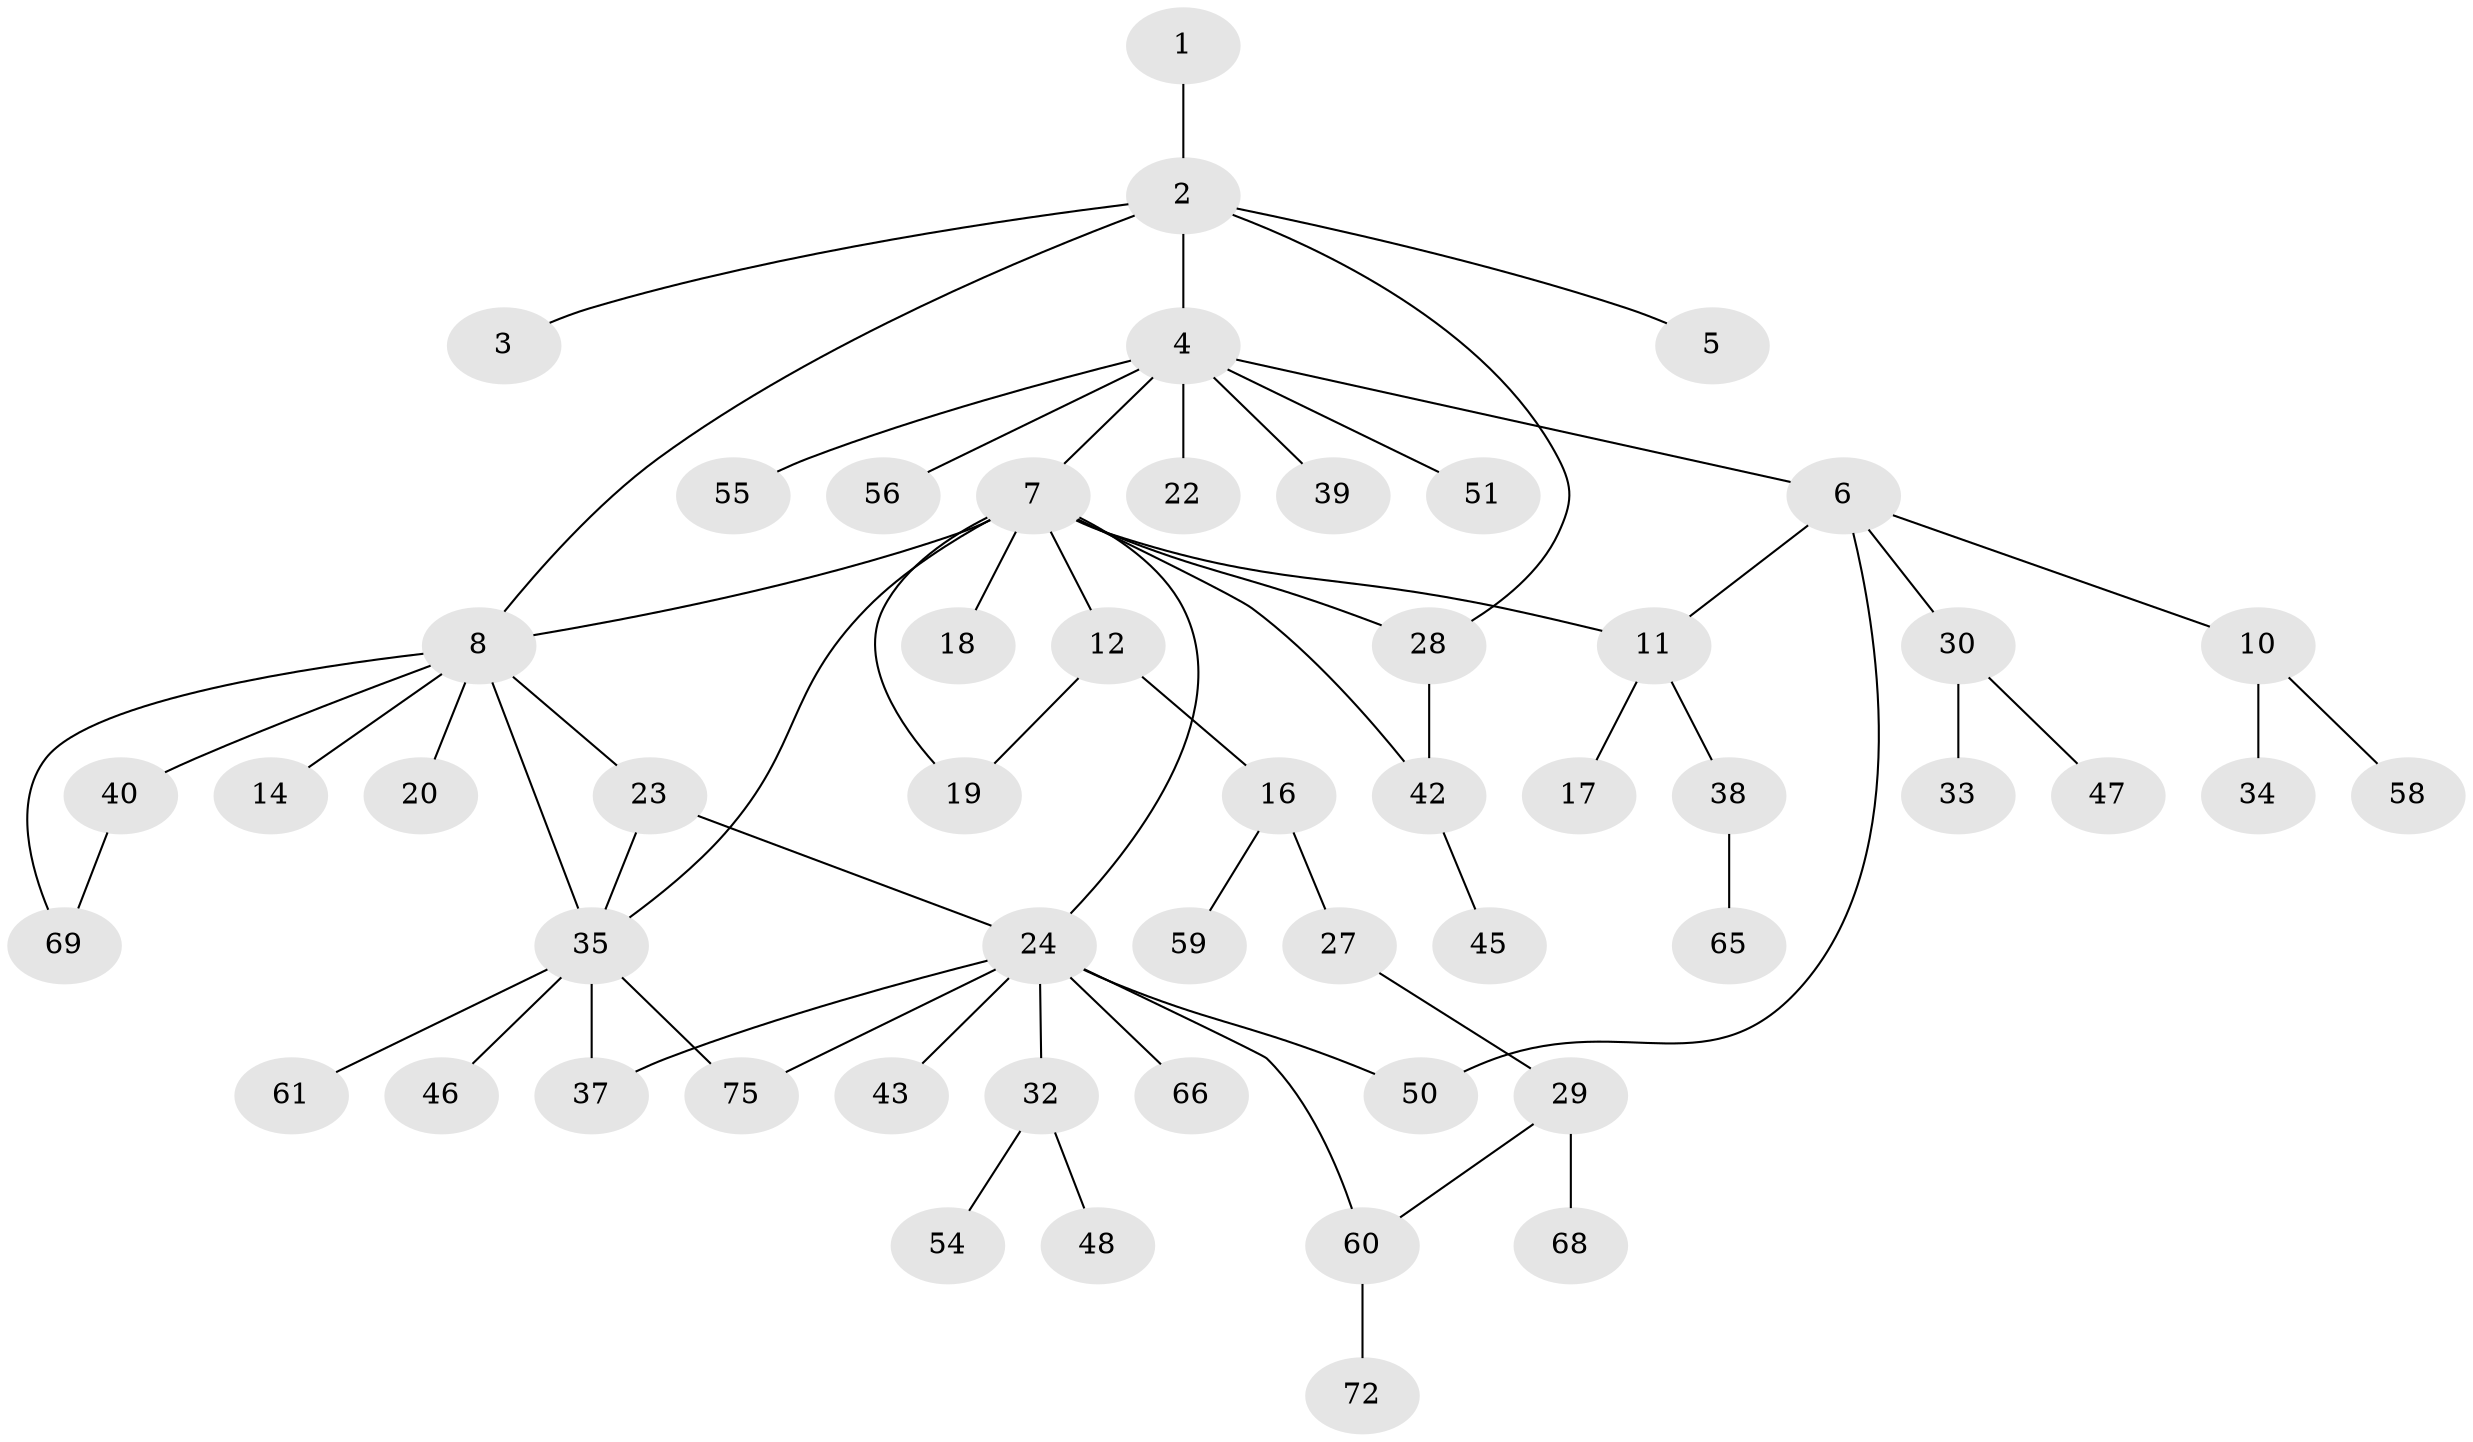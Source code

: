 // original degree distribution, {1: 0.47368421052631576, 7: 0.013157894736842105, 8: 0.013157894736842105, 6: 0.039473684210526314, 10: 0.013157894736842105, 4: 0.11842105263157894, 3: 0.07894736842105263, 2: 0.23684210526315788, 9: 0.013157894736842105}
// Generated by graph-tools (version 1.1) at 2025/41/03/06/25 10:41:47]
// undirected, 53 vertices, 65 edges
graph export_dot {
graph [start="1"]
  node [color=gray90,style=filled];
  1;
  2 [super="+57"];
  3;
  4 [super="+44"];
  5;
  6 [super="+36"];
  7 [super="+21"];
  8 [super="+9"];
  10 [super="+13"];
  11 [super="+15"];
  12;
  14 [super="+70"];
  16 [super="+25"];
  17;
  18;
  19;
  20 [super="+62"];
  22;
  23;
  24 [super="+26"];
  27 [super="+53"];
  28 [super="+31"];
  29 [super="+52"];
  30 [super="+64"];
  32 [super="+41"];
  33;
  34 [super="+67"];
  35 [super="+71"];
  37;
  38 [super="+49"];
  39;
  40;
  42 [super="+73"];
  43;
  45;
  46;
  47;
  48;
  50 [super="+76"];
  51;
  54;
  55;
  56;
  58;
  59;
  60 [super="+63"];
  61;
  65;
  66;
  68;
  69 [super="+74"];
  72;
  75;
  1 -- 2;
  2 -- 3;
  2 -- 4;
  2 -- 5;
  2 -- 28;
  2 -- 8;
  4 -- 6;
  4 -- 7;
  4 -- 22;
  4 -- 39;
  4 -- 55;
  4 -- 56;
  4 -- 51;
  6 -- 10;
  6 -- 30;
  6 -- 50;
  6 -- 11;
  7 -- 8;
  7 -- 11;
  7 -- 12;
  7 -- 18;
  7 -- 19;
  7 -- 24;
  7 -- 35;
  7 -- 42;
  7 -- 28;
  8 -- 14;
  8 -- 20;
  8 -- 23;
  8 -- 40;
  8 -- 35;
  8 -- 69;
  10 -- 34;
  10 -- 58;
  11 -- 17;
  11 -- 38;
  12 -- 16;
  12 -- 19;
  16 -- 27 [weight=2];
  16 -- 59;
  23 -- 24;
  23 -- 35;
  24 -- 32;
  24 -- 37;
  24 -- 43;
  24 -- 75;
  24 -- 66;
  24 -- 60;
  24 -- 50;
  27 -- 29;
  28 -- 42;
  29 -- 60;
  29 -- 68;
  30 -- 33;
  30 -- 47;
  32 -- 48;
  32 -- 54;
  35 -- 37;
  35 -- 46;
  35 -- 61;
  35 -- 75;
  38 -- 65;
  40 -- 69;
  42 -- 45;
  60 -- 72;
}
